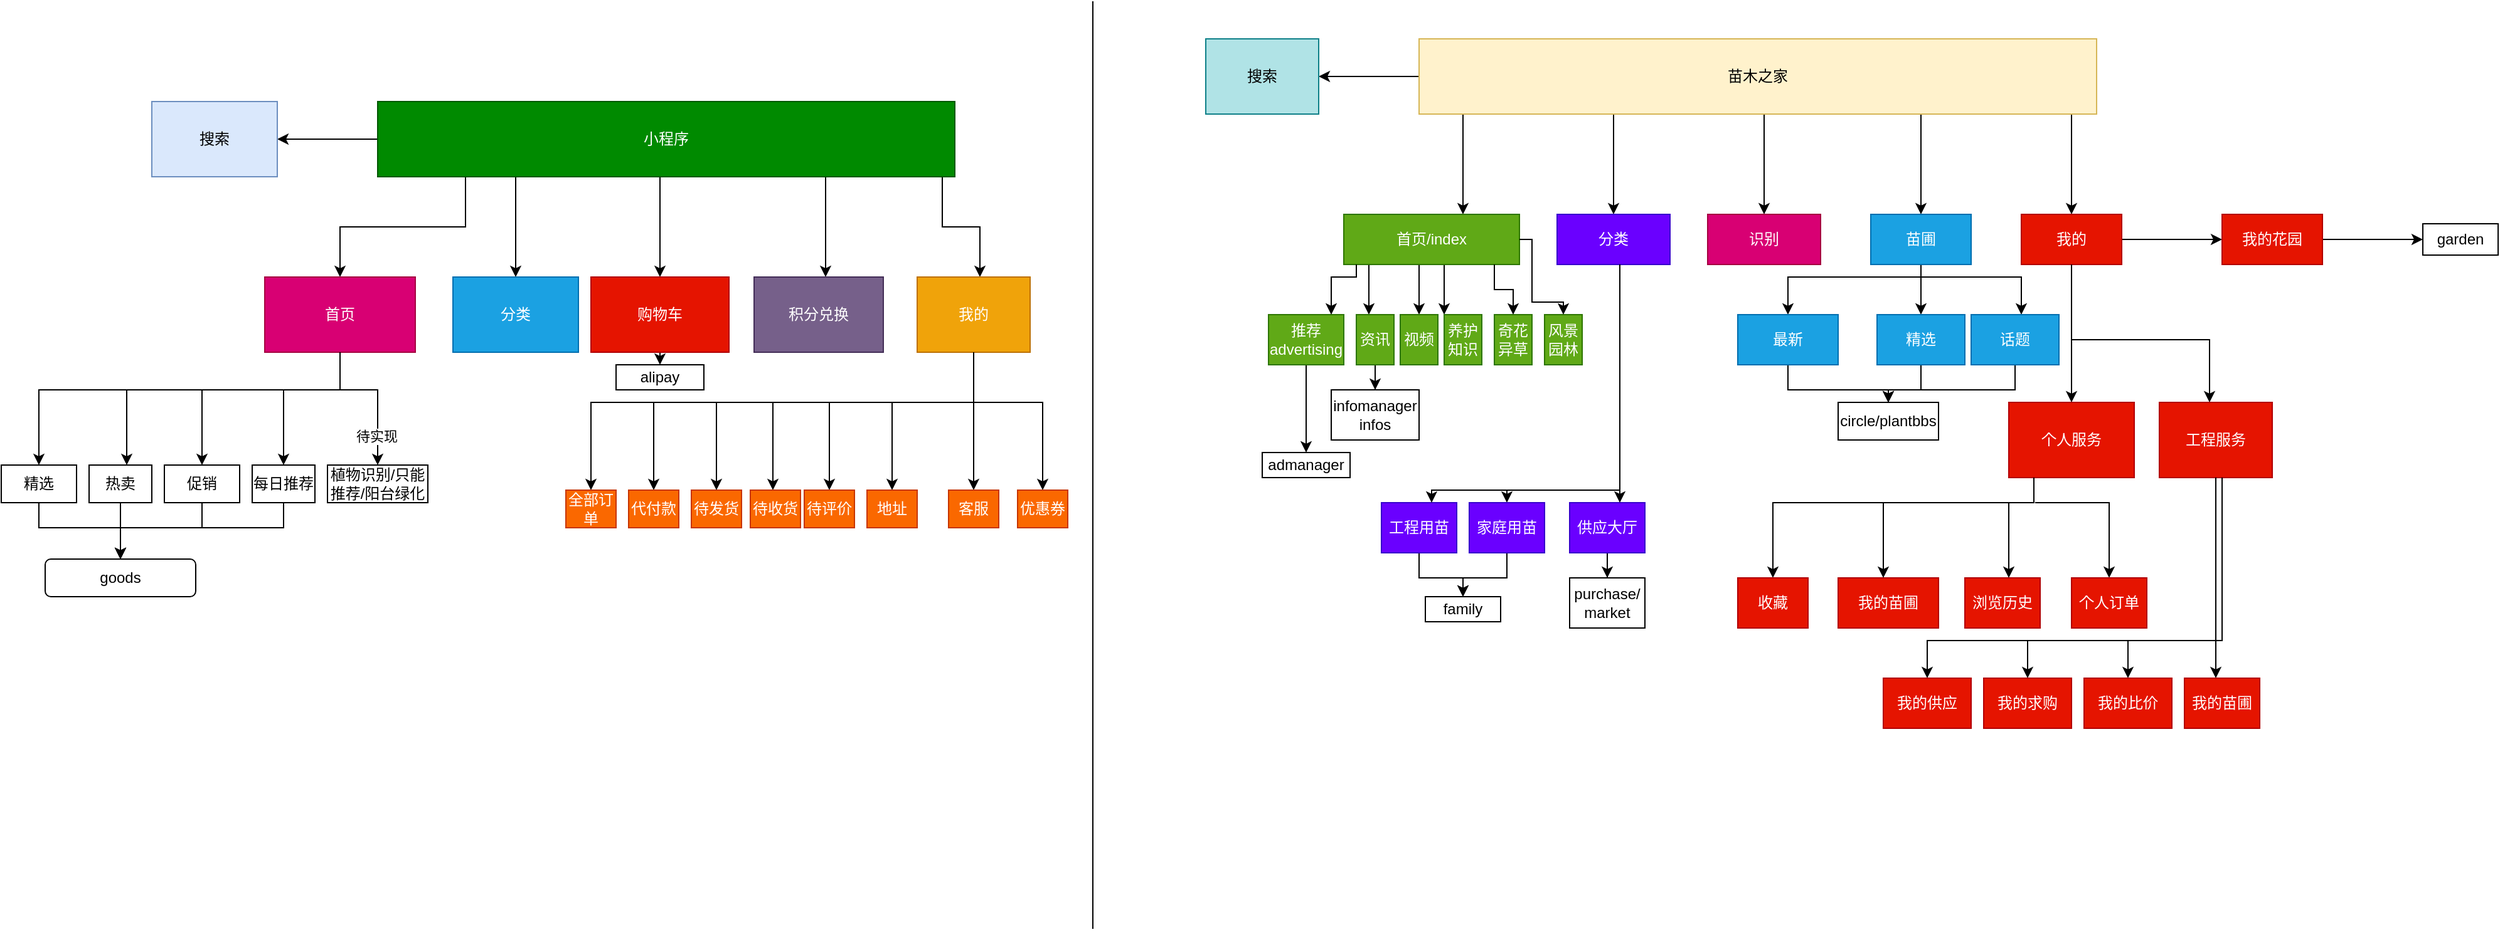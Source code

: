 <mxfile version="13.1.3" type="github">
  <diagram id="rjtkX_v5sropJGC4vKv6" name="第 1 页">
    <mxGraphModel dx="4024" dy="1270" grid="1" gridSize="10" guides="1" tooltips="1" connect="1" arrows="1" fold="1" page="1" pageScale="1" pageWidth="827" pageHeight="1169" math="0" shadow="0">
      <root>
        <mxCell id="0" />
        <mxCell id="1" parent="0" />
        <mxCell id="uEd3gaqZkU-Tlx0PcVxE-41" value="" style="edgeStyle=orthogonalEdgeStyle;rounded=0;orthogonalLoop=1;jettySize=auto;html=1;" parent="1" source="uEd3gaqZkU-Tlx0PcVxE-39" target="uEd3gaqZkU-Tlx0PcVxE-40" edge="1">
          <mxGeometry relative="1" as="geometry">
            <Array as="points">
              <mxPoint x="155" y="240" />
              <mxPoint x="155" y="240" />
            </Array>
          </mxGeometry>
        </mxCell>
        <mxCell id="uEd3gaqZkU-Tlx0PcVxE-45" value="" style="edgeStyle=orthogonalEdgeStyle;rounded=0;orthogonalLoop=1;jettySize=auto;html=1;" parent="1" source="uEd3gaqZkU-Tlx0PcVxE-39" target="uEd3gaqZkU-Tlx0PcVxE-44" edge="1">
          <mxGeometry relative="1" as="geometry">
            <Array as="points">
              <mxPoint x="640" y="270" />
              <mxPoint x="640" y="270" />
            </Array>
          </mxGeometry>
        </mxCell>
        <mxCell id="uEd3gaqZkU-Tlx0PcVxE-47" value="" style="edgeStyle=orthogonalEdgeStyle;rounded=0;orthogonalLoop=1;jettySize=auto;html=1;" parent="1" source="uEd3gaqZkU-Tlx0PcVxE-39" target="uEd3gaqZkU-Tlx0PcVxE-46" edge="1">
          <mxGeometry relative="1" as="geometry">
            <Array as="points">
              <mxPoint x="520" y="240" />
              <mxPoint x="520" y="240" />
            </Array>
          </mxGeometry>
        </mxCell>
        <mxCell id="uEd3gaqZkU-Tlx0PcVxE-55" value="" style="edgeStyle=orthogonalEdgeStyle;rounded=0;orthogonalLoop=1;jettySize=auto;html=1;" parent="1" source="uEd3gaqZkU-Tlx0PcVxE-39" target="uEd3gaqZkU-Tlx0PcVxE-54" edge="1">
          <mxGeometry relative="1" as="geometry">
            <Array as="points">
              <mxPoint x="275" y="250" />
              <mxPoint x="275" y="250" />
            </Array>
          </mxGeometry>
        </mxCell>
        <mxCell id="uEd3gaqZkU-Tlx0PcVxE-59" value="" style="edgeStyle=orthogonalEdgeStyle;rounded=0;orthogonalLoop=1;jettySize=auto;html=1;" parent="1" source="uEd3gaqZkU-Tlx0PcVxE-39" target="uEd3gaqZkU-Tlx0PcVxE-56" edge="1">
          <mxGeometry relative="1" as="geometry">
            <Array as="points">
              <mxPoint x="395" y="220" />
              <mxPoint x="395" y="220" />
            </Array>
          </mxGeometry>
        </mxCell>
        <mxCell id="uEd3gaqZkU-Tlx0PcVxE-143" value="" style="edgeStyle=orthogonalEdgeStyle;rounded=0;orthogonalLoop=1;jettySize=auto;html=1;" parent="1" source="uEd3gaqZkU-Tlx0PcVxE-39" target="uEd3gaqZkU-Tlx0PcVxE-142" edge="1">
          <mxGeometry relative="1" as="geometry" />
        </mxCell>
        <mxCell id="uEd3gaqZkU-Tlx0PcVxE-39" value="苗木之家" style="rounded=0;whiteSpace=wrap;html=1;fillColor=#fff2cc;strokeColor=#d6b656;" parent="1" vertex="1">
          <mxGeometry x="120" y="140" width="540" height="60" as="geometry" />
        </mxCell>
        <mxCell id="uEd3gaqZkU-Tlx0PcVxE-142" value="搜索" style="rounded=0;whiteSpace=wrap;html=1;fillColor=#b0e3e6;strokeColor=#0e8088;" parent="1" vertex="1">
          <mxGeometry x="-50" y="140" width="90" height="60" as="geometry" />
        </mxCell>
        <mxCell id="uEd3gaqZkU-Tlx0PcVxE-54" value="分类" style="rounded=0;whiteSpace=wrap;html=1;fillColor=#6a00ff;strokeColor=#3700CC;fontColor=#ffffff;" parent="1" vertex="1">
          <mxGeometry x="230" y="280" width="90" height="40" as="geometry" />
        </mxCell>
        <mxCell id="G6Ny3OvvJnvMJym_MrLo-11" value="" style="edgeStyle=orthogonalEdgeStyle;rounded=0;orthogonalLoop=1;jettySize=auto;html=1;" edge="1" parent="1" source="uEd3gaqZkU-Tlx0PcVxE-82" target="G6Ny3OvvJnvMJym_MrLo-10">
          <mxGeometry relative="1" as="geometry" />
        </mxCell>
        <mxCell id="uEd3gaqZkU-Tlx0PcVxE-82" value="工程用苗" style="rounded=0;whiteSpace=wrap;html=1;fillColor=#6a00ff;strokeColor=#3700CC;fontColor=#ffffff;" parent="1" vertex="1">
          <mxGeometry x="90" y="510" width="60" height="40" as="geometry" />
        </mxCell>
        <mxCell id="G6Ny3OvvJnvMJym_MrLo-10" value="family" style="rounded=0;whiteSpace=wrap;html=1;fillColor=none;" vertex="1" parent="1">
          <mxGeometry x="125" y="585" width="60" height="20" as="geometry" />
        </mxCell>
        <mxCell id="uEd3gaqZkU-Tlx0PcVxE-104" value="" style="edgeStyle=orthogonalEdgeStyle;rounded=0;orthogonalLoop=1;jettySize=auto;html=1;" parent="1" source="uEd3gaqZkU-Tlx0PcVxE-46" target="uEd3gaqZkU-Tlx0PcVxE-103" edge="1">
          <mxGeometry relative="1" as="geometry">
            <Array as="points">
              <mxPoint x="520" y="350" />
              <mxPoint x="520" y="350" />
            </Array>
          </mxGeometry>
        </mxCell>
        <mxCell id="uEd3gaqZkU-Tlx0PcVxE-109" value="" style="edgeStyle=orthogonalEdgeStyle;rounded=0;orthogonalLoop=1;jettySize=auto;html=1;" parent="1" source="uEd3gaqZkU-Tlx0PcVxE-46" target="uEd3gaqZkU-Tlx0PcVxE-105" edge="1">
          <mxGeometry relative="1" as="geometry">
            <Array as="points">
              <mxPoint x="520" y="330" />
              <mxPoint x="414" y="330" />
            </Array>
          </mxGeometry>
        </mxCell>
        <mxCell id="uEd3gaqZkU-Tlx0PcVxE-112" value="" style="edgeStyle=orthogonalEdgeStyle;rounded=0;orthogonalLoop=1;jettySize=auto;html=1;" parent="1" source="uEd3gaqZkU-Tlx0PcVxE-46" target="uEd3gaqZkU-Tlx0PcVxE-106" edge="1">
          <mxGeometry relative="1" as="geometry">
            <Array as="points">
              <mxPoint x="520" y="330" />
              <mxPoint x="600" y="330" />
            </Array>
          </mxGeometry>
        </mxCell>
        <mxCell id="uEd3gaqZkU-Tlx0PcVxE-46" value="苗圃" style="rounded=0;whiteSpace=wrap;html=1;fillColor=#1ba1e2;strokeColor=#006EAF;fontColor=#ffffff;" parent="1" vertex="1">
          <mxGeometry x="480" y="280" width="80" height="40" as="geometry" />
        </mxCell>
        <mxCell id="G6Ny3OvvJnvMJym_MrLo-30" value="" style="edgeStyle=orthogonalEdgeStyle;rounded=0;orthogonalLoop=1;jettySize=auto;html=1;" edge="1" parent="1" source="uEd3gaqZkU-Tlx0PcVxE-103" target="G6Ny3OvvJnvMJym_MrLo-22">
          <mxGeometry relative="1" as="geometry" />
        </mxCell>
        <mxCell id="uEd3gaqZkU-Tlx0PcVxE-103" value="精选" style="rounded=0;whiteSpace=wrap;html=1;fillColor=#1ba1e2;strokeColor=#006EAF;fontColor=#ffffff;" parent="1" vertex="1">
          <mxGeometry x="485" y="360" width="70" height="40" as="geometry" />
        </mxCell>
        <mxCell id="uEd3gaqZkU-Tlx0PcVxE-113" value="" style="edgeStyle=orthogonalEdgeStyle;rounded=0;orthogonalLoop=1;jettySize=auto;html=1;entryX=0.5;entryY=0;entryDx=0;entryDy=0;" parent="1" source="uEd3gaqZkU-Tlx0PcVxE-44" target="uEd3gaqZkU-Tlx0PcVxE-114" edge="1">
          <mxGeometry relative="1" as="geometry">
            <mxPoint x="640" y="460" as="targetPoint" />
            <Array as="points">
              <mxPoint x="640" y="430" />
            </Array>
          </mxGeometry>
        </mxCell>
        <mxCell id="G6Ny3OvvJnvMJym_MrLo-35" value="" style="edgeStyle=orthogonalEdgeStyle;rounded=0;orthogonalLoop=1;jettySize=auto;html=1;" edge="1" parent="1" source="uEd3gaqZkU-Tlx0PcVxE-44" target="G6Ny3OvvJnvMJym_MrLo-34">
          <mxGeometry relative="1" as="geometry" />
        </mxCell>
        <mxCell id="uEd3gaqZkU-Tlx0PcVxE-44" value="我的" style="rounded=0;whiteSpace=wrap;html=1;fillColor=#e51400;strokeColor=#B20000;fontColor=#ffffff;" parent="1" vertex="1">
          <mxGeometry x="600" y="280" width="80" height="40" as="geometry" />
        </mxCell>
        <mxCell id="G6Ny3OvvJnvMJym_MrLo-37" value="" style="edgeStyle=orthogonalEdgeStyle;rounded=0;orthogonalLoop=1;jettySize=auto;html=1;" edge="1" parent="1" source="G6Ny3OvvJnvMJym_MrLo-34" target="G6Ny3OvvJnvMJym_MrLo-36">
          <mxGeometry relative="1" as="geometry" />
        </mxCell>
        <mxCell id="G6Ny3OvvJnvMJym_MrLo-34" value="我的花园" style="rounded=0;whiteSpace=wrap;html=1;fillColor=#e51400;strokeColor=#B20000;fontColor=#ffffff;" vertex="1" parent="1">
          <mxGeometry x="760" y="280" width="80" height="40" as="geometry" />
        </mxCell>
        <mxCell id="G6Ny3OvvJnvMJym_MrLo-36" value="garden" style="rounded=0;whiteSpace=wrap;html=1;fillColor=none;" vertex="1" parent="1">
          <mxGeometry x="920" y="287.5" width="60" height="25" as="geometry" />
        </mxCell>
        <mxCell id="uEd3gaqZkU-Tlx0PcVxE-76" value="" style="edgeStyle=orthogonalEdgeStyle;rounded=0;orthogonalLoop=1;jettySize=auto;html=1;" parent="1" source="uEd3gaqZkU-Tlx0PcVxE-40" target="uEd3gaqZkU-Tlx0PcVxE-66" edge="1">
          <mxGeometry relative="1" as="geometry">
            <Array as="points">
              <mxPoint x="80" y="340" />
              <mxPoint x="80" y="340" />
            </Array>
          </mxGeometry>
        </mxCell>
        <mxCell id="uEd3gaqZkU-Tlx0PcVxE-77" value="" style="edgeStyle=orthogonalEdgeStyle;rounded=0;orthogonalLoop=1;jettySize=auto;html=1;" parent="1" source="uEd3gaqZkU-Tlx0PcVxE-40" target="uEd3gaqZkU-Tlx0PcVxE-69" edge="1">
          <mxGeometry relative="1" as="geometry">
            <Array as="points">
              <mxPoint x="120" y="340" />
              <mxPoint x="120" y="340" />
            </Array>
          </mxGeometry>
        </mxCell>
        <mxCell id="uEd3gaqZkU-Tlx0PcVxE-79" value="" style="edgeStyle=orthogonalEdgeStyle;rounded=0;orthogonalLoop=1;jettySize=auto;html=1;" parent="1" source="uEd3gaqZkU-Tlx0PcVxE-40" target="uEd3gaqZkU-Tlx0PcVxE-67" edge="1">
          <mxGeometry relative="1" as="geometry">
            <mxPoint x="180" y="380" as="targetPoint" />
            <Array as="points">
              <mxPoint x="160" y="400" />
            </Array>
          </mxGeometry>
        </mxCell>
        <mxCell id="uEd3gaqZkU-Tlx0PcVxE-40" value="首页/index" style="rounded=0;whiteSpace=wrap;html=1;fillColor=#60a917;strokeColor=#2D7600;fontColor=#ffffff;" parent="1" vertex="1">
          <mxGeometry x="60" y="280" width="140" height="40" as="geometry" />
        </mxCell>
        <mxCell id="G6Ny3OvvJnvMJym_MrLo-3" value="" style="edgeStyle=orthogonalEdgeStyle;rounded=0;orthogonalLoop=1;jettySize=auto;html=1;" edge="1" parent="1" source="uEd3gaqZkU-Tlx0PcVxE-60" target="G6Ny3OvvJnvMJym_MrLo-2">
          <mxGeometry relative="1" as="geometry" />
        </mxCell>
        <mxCell id="uEd3gaqZkU-Tlx0PcVxE-60" value="推荐&lt;br&gt;advertising" style="rounded=0;whiteSpace=wrap;html=1;fillColor=#60a917;strokeColor=#2D7600;fontColor=#ffffff;" parent="1" vertex="1">
          <mxGeometry y="360" width="60" height="40" as="geometry" />
        </mxCell>
        <mxCell id="G6Ny3OvvJnvMJym_MrLo-2" value="admanager" style="rounded=0;whiteSpace=wrap;html=1;fillColor=none;" vertex="1" parent="1">
          <mxGeometry x="-5" y="470" width="70" height="20" as="geometry" />
        </mxCell>
        <mxCell id="uEd3gaqZkU-Tlx0PcVxE-56" value="识别" style="rounded=0;whiteSpace=wrap;html=1;fillColor=#d80073;strokeColor=#A50040;fontColor=#ffffff;" parent="1" vertex="1">
          <mxGeometry x="350" y="280" width="90" height="40" as="geometry" />
        </mxCell>
        <mxCell id="uEd3gaqZkU-Tlx0PcVxE-62" value="" style="edgeStyle=orthogonalEdgeStyle;rounded=0;orthogonalLoop=1;jettySize=auto;html=1;" parent="1" source="uEd3gaqZkU-Tlx0PcVxE-40" target="uEd3gaqZkU-Tlx0PcVxE-60" edge="1">
          <mxGeometry relative="1" as="geometry">
            <mxPoint x="140.029" y="320" as="sourcePoint" />
            <mxPoint x="125" y="400" as="targetPoint" />
            <Array as="points">
              <mxPoint x="70" y="330" />
              <mxPoint x="50" y="330" />
            </Array>
          </mxGeometry>
        </mxCell>
        <mxCell id="G6Ny3OvvJnvMJym_MrLo-9" value="" style="edgeStyle=orthogonalEdgeStyle;rounded=0;orthogonalLoop=1;jettySize=auto;html=1;" edge="1" parent="1" source="uEd3gaqZkU-Tlx0PcVxE-66" target="G6Ny3OvvJnvMJym_MrLo-8">
          <mxGeometry relative="1" as="geometry" />
        </mxCell>
        <mxCell id="uEd3gaqZkU-Tlx0PcVxE-66" value="资讯" style="rounded=0;whiteSpace=wrap;html=1;fillColor=#60a917;strokeColor=#2D7600;fontColor=#ffffff;" parent="1" vertex="1">
          <mxGeometry x="70" y="360" width="30" height="40" as="geometry" />
        </mxCell>
        <mxCell id="G6Ny3OvvJnvMJym_MrLo-8" value="infomanager&lt;br&gt;infos" style="rounded=0;whiteSpace=wrap;html=1;fillColor=none;" vertex="1" parent="1">
          <mxGeometry x="50" y="420" width="70" height="40" as="geometry" />
        </mxCell>
        <mxCell id="uEd3gaqZkU-Tlx0PcVxE-67" value="养护知识" style="rounded=0;whiteSpace=wrap;html=1;fillColor=#60a917;strokeColor=#2D7600;fontColor=#ffffff;" parent="1" vertex="1">
          <mxGeometry x="140" y="360" width="30" height="40" as="geometry" />
        </mxCell>
        <mxCell id="uEd3gaqZkU-Tlx0PcVxE-68" value="奇花异草" style="rounded=0;whiteSpace=wrap;html=1;fillColor=#60a917;strokeColor=#2D7600;fontColor=#ffffff;" parent="1" vertex="1">
          <mxGeometry x="180" y="360" width="30" height="40" as="geometry" />
        </mxCell>
        <mxCell id="uEd3gaqZkU-Tlx0PcVxE-69" value="视频" style="rounded=0;whiteSpace=wrap;html=1;fillColor=#60a917;strokeColor=#2D7600;fontColor=#ffffff;" parent="1" vertex="1">
          <mxGeometry x="105" y="360" width="30" height="40" as="geometry" />
        </mxCell>
        <mxCell id="uEd3gaqZkU-Tlx0PcVxE-70" value="风景园林" style="rounded=0;whiteSpace=wrap;html=1;fillColor=#60a917;strokeColor=#2D7600;fontColor=#ffffff;" parent="1" vertex="1">
          <mxGeometry x="220" y="360" width="30" height="40" as="geometry" />
        </mxCell>
        <mxCell id="uEd3gaqZkU-Tlx0PcVxE-80" value="" style="edgeStyle=orthogonalEdgeStyle;rounded=0;orthogonalLoop=1;jettySize=auto;html=1;" parent="1" target="uEd3gaqZkU-Tlx0PcVxE-68" edge="1">
          <mxGeometry relative="1" as="geometry">
            <mxPoint x="180" y="320" as="sourcePoint" />
            <mxPoint x="218" y="380" as="targetPoint" />
            <Array as="points">
              <mxPoint x="180" y="340" />
              <mxPoint x="195" y="340" />
            </Array>
          </mxGeometry>
        </mxCell>
        <mxCell id="uEd3gaqZkU-Tlx0PcVxE-81" value="" style="edgeStyle=orthogonalEdgeStyle;rounded=0;orthogonalLoop=1;jettySize=auto;html=1;" parent="1" source="uEd3gaqZkU-Tlx0PcVxE-40" target="uEd3gaqZkU-Tlx0PcVxE-70" edge="1">
          <mxGeometry relative="1" as="geometry">
            <mxPoint x="234.96" y="330" as="sourcePoint" />
            <mxPoint x="255" y="400" as="targetPoint" />
            <Array as="points">
              <mxPoint x="210" y="300" />
              <mxPoint x="210" y="350" />
              <mxPoint x="235" y="350" />
            </Array>
          </mxGeometry>
        </mxCell>
        <mxCell id="uEd3gaqZkU-Tlx0PcVxE-89" value="" style="edgeStyle=orthogonalEdgeStyle;rounded=0;orthogonalLoop=1;jettySize=auto;html=1;" parent="1" source="uEd3gaqZkU-Tlx0PcVxE-54" target="uEd3gaqZkU-Tlx0PcVxE-82" edge="1">
          <mxGeometry relative="1" as="geometry">
            <mxPoint x="280.029" y="320" as="sourcePoint" />
            <mxPoint x="280.029" y="520" as="targetPoint" />
            <Array as="points">
              <mxPoint x="280" y="500" />
              <mxPoint x="130" y="500" />
            </Array>
          </mxGeometry>
        </mxCell>
        <mxCell id="uEd3gaqZkU-Tlx0PcVxE-93" value="" style="edgeStyle=orthogonalEdgeStyle;rounded=0;orthogonalLoop=1;jettySize=auto;html=1;" parent="1" source="uEd3gaqZkU-Tlx0PcVxE-54" target="uEd3gaqZkU-Tlx0PcVxE-94" edge="1">
          <mxGeometry relative="1" as="geometry">
            <mxPoint x="280.029" y="320" as="sourcePoint" />
            <mxPoint x="130.029" y="545" as="targetPoint" />
            <Array as="points">
              <mxPoint x="280" y="500" />
              <mxPoint x="190" y="500" />
            </Array>
          </mxGeometry>
        </mxCell>
        <mxCell id="G6Ny3OvvJnvMJym_MrLo-12" value="" style="edgeStyle=orthogonalEdgeStyle;rounded=0;orthogonalLoop=1;jettySize=auto;html=1;" edge="1" parent="1" source="uEd3gaqZkU-Tlx0PcVxE-94" target="G6Ny3OvvJnvMJym_MrLo-10">
          <mxGeometry relative="1" as="geometry" />
        </mxCell>
        <mxCell id="uEd3gaqZkU-Tlx0PcVxE-94" value="家庭用苗" style="rounded=0;whiteSpace=wrap;html=1;fillColor=#6a00ff;strokeColor=#3700CC;fontColor=#ffffff;" parent="1" vertex="1">
          <mxGeometry x="160" y="510" width="60" height="40" as="geometry" />
        </mxCell>
        <mxCell id="G6Ny3OvvJnvMJym_MrLo-33" value="" style="edgeStyle=orthogonalEdgeStyle;rounded=0;orthogonalLoop=1;jettySize=auto;html=1;" edge="1" parent="1" source="uEd3gaqZkU-Tlx0PcVxE-100" target="G6Ny3OvvJnvMJym_MrLo-32">
          <mxGeometry relative="1" as="geometry" />
        </mxCell>
        <mxCell id="uEd3gaqZkU-Tlx0PcVxE-100" value="供应大厅" style="rounded=0;whiteSpace=wrap;html=1;fillColor=#6a00ff;strokeColor=#3700CC;fontColor=#ffffff;" parent="1" vertex="1">
          <mxGeometry x="240" y="510" width="60" height="40" as="geometry" />
        </mxCell>
        <mxCell id="G6Ny3OvvJnvMJym_MrLo-32" value="purchase/&lt;br&gt;market" style="rounded=0;whiteSpace=wrap;html=1;fillColor=none;" vertex="1" parent="1">
          <mxGeometry x="240" y="570" width="60" height="40" as="geometry" />
        </mxCell>
        <mxCell id="uEd3gaqZkU-Tlx0PcVxE-102" value="" style="edgeStyle=orthogonalEdgeStyle;rounded=0;orthogonalLoop=1;jettySize=auto;html=1;" parent="1" source="uEd3gaqZkU-Tlx0PcVxE-54" target="uEd3gaqZkU-Tlx0PcVxE-100" edge="1">
          <mxGeometry relative="1" as="geometry">
            <mxPoint x="280.029" y="320" as="sourcePoint" />
            <mxPoint x="275" y="450" as="targetPoint" />
            <Array as="points">
              <mxPoint x="280" y="360" />
              <mxPoint x="280" y="360" />
            </Array>
          </mxGeometry>
        </mxCell>
        <mxCell id="G6Ny3OvvJnvMJym_MrLo-23" value="" style="edgeStyle=orthogonalEdgeStyle;rounded=0;orthogonalLoop=1;jettySize=auto;html=1;" edge="1" parent="1" source="uEd3gaqZkU-Tlx0PcVxE-105" target="G6Ny3OvvJnvMJym_MrLo-22">
          <mxGeometry relative="1" as="geometry">
            <Array as="points">
              <mxPoint x="414" y="420" />
              <mxPoint x="494" y="420" />
            </Array>
          </mxGeometry>
        </mxCell>
        <mxCell id="uEd3gaqZkU-Tlx0PcVxE-105" value="最新" style="rounded=0;whiteSpace=wrap;html=1;fillColor=#1ba1e2;strokeColor=#006EAF;fontColor=#ffffff;" parent="1" vertex="1">
          <mxGeometry x="374" y="360" width="80" height="40" as="geometry" />
        </mxCell>
        <mxCell id="G6Ny3OvvJnvMJym_MrLo-22" value="circle/plantbbs" style="rounded=0;whiteSpace=wrap;html=1;fillColor=none;" vertex="1" parent="1">
          <mxGeometry x="454" y="430" width="80" height="30" as="geometry" />
        </mxCell>
        <mxCell id="G6Ny3OvvJnvMJym_MrLo-31" value="" style="edgeStyle=orthogonalEdgeStyle;rounded=0;orthogonalLoop=1;jettySize=auto;html=1;" edge="1" parent="1" source="uEd3gaqZkU-Tlx0PcVxE-106" target="G6Ny3OvvJnvMJym_MrLo-22">
          <mxGeometry relative="1" as="geometry">
            <Array as="points">
              <mxPoint x="595" y="420" />
              <mxPoint x="494" y="420" />
            </Array>
          </mxGeometry>
        </mxCell>
        <mxCell id="uEd3gaqZkU-Tlx0PcVxE-106" value="话题" style="rounded=0;whiteSpace=wrap;html=1;fillColor=#1ba1e2;strokeColor=#006EAF;fontColor=#ffffff;" parent="1" vertex="1">
          <mxGeometry x="560" y="360" width="70" height="40" as="geometry" />
        </mxCell>
        <mxCell id="uEd3gaqZkU-Tlx0PcVxE-121" value="" style="edgeStyle=orthogonalEdgeStyle;rounded=0;orthogonalLoop=1;jettySize=auto;html=1;" parent="1" target="uEd3gaqZkU-Tlx0PcVxE-120" edge="1">
          <mxGeometry relative="1" as="geometry">
            <mxPoint x="610" y="490" as="sourcePoint" />
            <Array as="points">
              <mxPoint x="610" y="510" />
              <mxPoint x="402" y="510" />
            </Array>
          </mxGeometry>
        </mxCell>
        <mxCell id="uEd3gaqZkU-Tlx0PcVxE-114" value="个人服务" style="rounded=0;whiteSpace=wrap;html=1;fillColor=#e51400;strokeColor=#B20000;fontColor=#ffffff;" parent="1" vertex="1">
          <mxGeometry x="590" y="430" width="100" height="60" as="geometry" />
        </mxCell>
        <mxCell id="uEd3gaqZkU-Tlx0PcVxE-120" value="收藏" style="rounded=0;whiteSpace=wrap;html=1;fillColor=#e51400;strokeColor=#B20000;fontColor=#ffffff;" parent="1" vertex="1">
          <mxGeometry x="374" y="570" width="56" height="40" as="geometry" />
        </mxCell>
        <mxCell id="uEd3gaqZkU-Tlx0PcVxE-115" value="" style="edgeStyle=orthogonalEdgeStyle;rounded=0;orthogonalLoop=1;jettySize=auto;html=1;exitX=0.5;exitY=1;exitDx=0;exitDy=0;" parent="1" source="uEd3gaqZkU-Tlx0PcVxE-44" edge="1">
          <mxGeometry relative="1" as="geometry">
            <mxPoint x="760" y="320.0" as="sourcePoint" />
            <mxPoint x="750" y="430" as="targetPoint" />
            <Array as="points">
              <mxPoint x="640" y="380" />
              <mxPoint x="750" y="380" />
              <mxPoint x="750" y="430" />
            </Array>
          </mxGeometry>
        </mxCell>
        <mxCell id="uEd3gaqZkU-Tlx0PcVxE-133" value="" style="edgeStyle=orthogonalEdgeStyle;rounded=0;orthogonalLoop=1;jettySize=auto;html=1;" parent="1" source="uEd3gaqZkU-Tlx0PcVxE-117" target="uEd3gaqZkU-Tlx0PcVxE-132" edge="1">
          <mxGeometry relative="1" as="geometry">
            <Array as="points">
              <mxPoint x="760" y="620" />
              <mxPoint x="525" y="620" />
            </Array>
          </mxGeometry>
        </mxCell>
        <mxCell id="uEd3gaqZkU-Tlx0PcVxE-117" value="工程服务" style="rounded=0;whiteSpace=wrap;html=1;fillColor=#e51400;strokeColor=#B20000;fontColor=#ffffff;" parent="1" vertex="1">
          <mxGeometry x="710" y="430" width="90" height="60" as="geometry" />
        </mxCell>
        <mxCell id="uEd3gaqZkU-Tlx0PcVxE-132" value="我的供应" style="rounded=0;whiteSpace=wrap;html=1;fillColor=#e51400;strokeColor=#B20000;fontColor=#ffffff;" parent="1" vertex="1">
          <mxGeometry x="490" y="650" width="70" height="40" as="geometry" />
        </mxCell>
        <mxCell id="uEd3gaqZkU-Tlx0PcVxE-122" value="我的苗圃" style="rounded=0;whiteSpace=wrap;html=1;fillColor=#e51400;strokeColor=#B20000;fontColor=#ffffff;" parent="1" vertex="1">
          <mxGeometry x="454" y="570" width="80" height="40" as="geometry" />
        </mxCell>
        <mxCell id="uEd3gaqZkU-Tlx0PcVxE-123" value="浏览历史" style="rounded=0;whiteSpace=wrap;html=1;fillColor=#e51400;strokeColor=#B20000;fontColor=#ffffff;" parent="1" vertex="1">
          <mxGeometry x="555" y="570" width="60" height="40" as="geometry" />
        </mxCell>
        <mxCell id="uEd3gaqZkU-Tlx0PcVxE-124" value="" style="edgeStyle=orthogonalEdgeStyle;rounded=0;orthogonalLoop=1;jettySize=auto;html=1;" parent="1" edge="1">
          <mxGeometry relative="1" as="geometry">
            <mxPoint x="610" y="490" as="sourcePoint" />
            <mxPoint x="490" y="570" as="targetPoint" />
            <Array as="points">
              <mxPoint x="610" y="490" />
              <mxPoint x="610" y="510" />
              <mxPoint x="490" y="510" />
            </Array>
          </mxGeometry>
        </mxCell>
        <mxCell id="uEd3gaqZkU-Tlx0PcVxE-125" value="" style="edgeStyle=orthogonalEdgeStyle;rounded=0;orthogonalLoop=1;jettySize=auto;html=1;" parent="1" target="uEd3gaqZkU-Tlx0PcVxE-123" edge="1">
          <mxGeometry relative="1" as="geometry">
            <mxPoint x="610" y="490" as="sourcePoint" />
            <mxPoint x="580" y="570" as="targetPoint" />
            <Array as="points">
              <mxPoint x="610" y="490" />
              <mxPoint x="610" y="510" />
              <mxPoint x="590" y="510" />
            </Array>
          </mxGeometry>
        </mxCell>
        <mxCell id="uEd3gaqZkU-Tlx0PcVxE-129" value="" style="edgeStyle=orthogonalEdgeStyle;rounded=0;orthogonalLoop=1;jettySize=auto;html=1;" parent="1" target="uEd3gaqZkU-Tlx0PcVxE-131" edge="1">
          <mxGeometry relative="1" as="geometry">
            <mxPoint x="611" y="510" as="sourcePoint" />
            <mxPoint x="610.034" y="570" as="targetPoint" />
            <Array as="points">
              <mxPoint x="670" y="510" />
            </Array>
          </mxGeometry>
        </mxCell>
        <mxCell id="uEd3gaqZkU-Tlx0PcVxE-131" value="个人订单" style="rounded=0;whiteSpace=wrap;html=1;fillColor=#e51400;strokeColor=#B20000;fontColor=#ffffff;" parent="1" vertex="1">
          <mxGeometry x="640" y="570" width="60" height="40" as="geometry" />
        </mxCell>
        <mxCell id="uEd3gaqZkU-Tlx0PcVxE-135" value="" style="edgeStyle=orthogonalEdgeStyle;rounded=0;orthogonalLoop=1;jettySize=auto;html=1;" parent="1" source="uEd3gaqZkU-Tlx0PcVxE-117" target="uEd3gaqZkU-Tlx0PcVxE-140" edge="1">
          <mxGeometry relative="1" as="geometry">
            <mxPoint x="760.0" y="490" as="sourcePoint" />
            <mxPoint x="610.0" y="720" as="targetPoint" />
            <Array as="points">
              <mxPoint x="760" y="620" />
              <mxPoint x="605" y="620" />
            </Array>
          </mxGeometry>
        </mxCell>
        <mxCell id="uEd3gaqZkU-Tlx0PcVxE-137" value="" style="edgeStyle=orthogonalEdgeStyle;rounded=0;orthogonalLoop=1;jettySize=auto;html=1;" parent="1" source="uEd3gaqZkU-Tlx0PcVxE-117" target="uEd3gaqZkU-Tlx0PcVxE-141" edge="1">
          <mxGeometry relative="1" as="geometry">
            <mxPoint x="760.0" y="490" as="sourcePoint" />
            <mxPoint x="640" y="710" as="targetPoint" />
            <Array as="points">
              <mxPoint x="760" y="620" />
              <mxPoint x="685" y="620" />
            </Array>
          </mxGeometry>
        </mxCell>
        <mxCell id="uEd3gaqZkU-Tlx0PcVxE-138" value="" style="edgeStyle=orthogonalEdgeStyle;rounded=0;orthogonalLoop=1;jettySize=auto;html=1;" parent="1" source="uEd3gaqZkU-Tlx0PcVxE-117" target="uEd3gaqZkU-Tlx0PcVxE-139" edge="1">
          <mxGeometry relative="1" as="geometry">
            <mxPoint x="760.0" y="490" as="sourcePoint" />
            <mxPoint x="640" y="710" as="targetPoint" />
            <Array as="points">
              <mxPoint x="760" y="660" />
              <mxPoint x="760" y="660" />
            </Array>
          </mxGeometry>
        </mxCell>
        <mxCell id="uEd3gaqZkU-Tlx0PcVxE-139" value="我的苗圃" style="rounded=0;whiteSpace=wrap;html=1;fillColor=#e51400;strokeColor=#B20000;fontColor=#ffffff;" parent="1" vertex="1">
          <mxGeometry x="730" y="650" width="60" height="40" as="geometry" />
        </mxCell>
        <mxCell id="uEd3gaqZkU-Tlx0PcVxE-140" value="我的求购" style="rounded=0;whiteSpace=wrap;html=1;fillColor=#e51400;strokeColor=#B20000;fontColor=#ffffff;" parent="1" vertex="1">
          <mxGeometry x="570" y="650" width="70" height="40" as="geometry" />
        </mxCell>
        <mxCell id="uEd3gaqZkU-Tlx0PcVxE-141" value="我的比价" style="rounded=0;whiteSpace=wrap;html=1;fillColor=#e51400;strokeColor=#B20000;fontColor=#ffffff;" parent="1" vertex="1">
          <mxGeometry x="650" y="650" width="70" height="40" as="geometry" />
        </mxCell>
        <mxCell id="-nhrvavigjJ9o5X687Ey-3" value="" style="edgeStyle=orthogonalEdgeStyle;rounded=0;orthogonalLoop=1;jettySize=auto;html=1;" parent="1" source="-nhrvavigjJ9o5X687Ey-1" target="-nhrvavigjJ9o5X687Ey-2" edge="1">
          <mxGeometry relative="1" as="geometry">
            <Array as="points">
              <mxPoint x="-640" y="290" />
              <mxPoint x="-740" y="290" />
            </Array>
          </mxGeometry>
        </mxCell>
        <mxCell id="-nhrvavigjJ9o5X687Ey-5" value="" style="edgeStyle=orthogonalEdgeStyle;rounded=0;orthogonalLoop=1;jettySize=auto;html=1;" parent="1" source="-nhrvavigjJ9o5X687Ey-1" target="-nhrvavigjJ9o5X687Ey-4" edge="1">
          <mxGeometry relative="1" as="geometry">
            <Array as="points">
              <mxPoint x="-600" y="280" />
              <mxPoint x="-600" y="280" />
            </Array>
          </mxGeometry>
        </mxCell>
        <mxCell id="-nhrvavigjJ9o5X687Ey-7" value="" style="edgeStyle=orthogonalEdgeStyle;rounded=0;orthogonalLoop=1;jettySize=auto;html=1;" parent="1" source="-nhrvavigjJ9o5X687Ey-1" target="-nhrvavigjJ9o5X687Ey-6" edge="1">
          <mxGeometry relative="1" as="geometry">
            <Array as="points">
              <mxPoint x="-353" y="290" />
              <mxPoint x="-353" y="290" />
            </Array>
          </mxGeometry>
        </mxCell>
        <mxCell id="-nhrvavigjJ9o5X687Ey-9" value="" style="edgeStyle=orthogonalEdgeStyle;rounded=0;orthogonalLoop=1;jettySize=auto;html=1;" parent="1" source="-nhrvavigjJ9o5X687Ey-1" target="-nhrvavigjJ9o5X687Ey-8" edge="1">
          <mxGeometry relative="1" as="geometry">
            <Array as="points">
              <mxPoint x="-485" y="270" />
              <mxPoint x="-485" y="270" />
            </Array>
          </mxGeometry>
        </mxCell>
        <mxCell id="-nhrvavigjJ9o5X687Ey-10" value="" style="edgeStyle=orthogonalEdgeStyle;rounded=0;orthogonalLoop=1;jettySize=auto;html=1;" parent="1" source="-nhrvavigjJ9o5X687Ey-1" target="-nhrvavigjJ9o5X687Ey-11" edge="1">
          <mxGeometry relative="1" as="geometry">
            <Array as="points">
              <mxPoint x="-260" y="290" />
              <mxPoint x="-230" y="290" />
            </Array>
          </mxGeometry>
        </mxCell>
        <mxCell id="-nhrvavigjJ9o5X687Ey-59" value="" style="edgeStyle=orthogonalEdgeStyle;rounded=0;orthogonalLoop=1;jettySize=auto;html=1;" parent="1" source="-nhrvavigjJ9o5X687Ey-1" target="-nhrvavigjJ9o5X687Ey-58" edge="1">
          <mxGeometry relative="1" as="geometry" />
        </mxCell>
        <mxCell id="-nhrvavigjJ9o5X687Ey-1" value="小程序" style="rounded=0;whiteSpace=wrap;html=1;fillColor=#008a00;strokeColor=#005700;fontColor=#ffffff;" parent="1" vertex="1">
          <mxGeometry x="-710" y="190" width="460" height="60" as="geometry" />
        </mxCell>
        <mxCell id="-nhrvavigjJ9o5X687Ey-58" value="搜索" style="rounded=0;whiteSpace=wrap;html=1;fillColor=#dae8fc;strokeColor=#6c8ebf;" parent="1" vertex="1">
          <mxGeometry x="-890" y="190" width="100" height="60" as="geometry" />
        </mxCell>
        <mxCell id="G6Ny3OvvJnvMJym_MrLo-5" value="" style="edgeStyle=orthogonalEdgeStyle;rounded=0;orthogonalLoop=1;jettySize=auto;html=1;" edge="1" parent="1" source="-nhrvavigjJ9o5X687Ey-8" target="G6Ny3OvvJnvMJym_MrLo-4">
          <mxGeometry relative="1" as="geometry">
            <mxPoint x="-480" y="410" as="targetPoint" />
            <Array as="points">
              <mxPoint x="-485" y="400" />
              <mxPoint x="-485" y="400" />
            </Array>
          </mxGeometry>
        </mxCell>
        <mxCell id="-nhrvavigjJ9o5X687Ey-8" value="购物车" style="rounded=0;whiteSpace=wrap;html=1;fillColor=#e51400;strokeColor=#B20000;fontColor=#ffffff;" parent="1" vertex="1">
          <mxGeometry x="-540" y="330" width="110" height="60" as="geometry" />
        </mxCell>
        <mxCell id="G6Ny3OvvJnvMJym_MrLo-4" value="alipay" style="rounded=0;whiteSpace=wrap;html=1;fillColor=none;" vertex="1" parent="1">
          <mxGeometry x="-520" y="400" width="70" height="20" as="geometry" />
        </mxCell>
        <mxCell id="-nhrvavigjJ9o5X687Ey-6" value="积分兑换" style="rounded=0;whiteSpace=wrap;html=1;fillColor=#76608a;strokeColor=#432D57;fontColor=#ffffff;" parent="1" vertex="1">
          <mxGeometry x="-410" y="330" width="103" height="60" as="geometry" />
        </mxCell>
        <mxCell id="-nhrvavigjJ9o5X687Ey-4" value="分类" style="rounded=0;whiteSpace=wrap;html=1;fillColor=#1ba1e2;strokeColor=#006EAF;fontColor=#ffffff;" parent="1" vertex="1">
          <mxGeometry x="-650" y="330" width="100" height="60" as="geometry" />
        </mxCell>
        <mxCell id="-nhrvavigjJ9o5X687Ey-15" value="" style="edgeStyle=orthogonalEdgeStyle;rounded=0;orthogonalLoop=1;jettySize=auto;html=1;" parent="1" source="-nhrvavigjJ9o5X687Ey-2" target="-nhrvavigjJ9o5X687Ey-16" edge="1">
          <mxGeometry relative="1" as="geometry">
            <mxPoint x="-780" y="480" as="targetPoint" />
            <Array as="points">
              <mxPoint x="-740" y="420" />
              <mxPoint x="-785" y="420" />
            </Array>
          </mxGeometry>
        </mxCell>
        <mxCell id="-nhrvavigjJ9o5X687Ey-30" value="" style="edgeStyle=orthogonalEdgeStyle;rounded=0;orthogonalLoop=1;jettySize=auto;html=1;" parent="1" source="-nhrvavigjJ9o5X687Ey-2" target="-nhrvavigjJ9o5X687Ey-29" edge="1">
          <mxGeometry relative="1" as="geometry">
            <Array as="points">
              <mxPoint x="-740" y="420" />
              <mxPoint x="-710" y="420" />
            </Array>
          </mxGeometry>
        </mxCell>
        <mxCell id="-nhrvavigjJ9o5X687Ey-31" value="待实现" style="edgeLabel;html=1;align=center;verticalAlign=middle;resizable=0;points=[];" parent="-nhrvavigjJ9o5X687Ey-30" vertex="1" connectable="0">
          <mxGeometry x="0.617" y="-1" relative="1" as="geometry">
            <mxPoint as="offset" />
          </mxGeometry>
        </mxCell>
        <mxCell id="-nhrvavigjJ9o5X687Ey-2" value="首页" style="rounded=0;whiteSpace=wrap;html=1;fillColor=#d80073;strokeColor=#A50040;fontColor=#ffffff;" parent="1" vertex="1">
          <mxGeometry x="-800" y="330" width="120" height="60" as="geometry" />
        </mxCell>
        <mxCell id="-nhrvavigjJ9o5X687Ey-29" value="植物识别/只能推荐/阳台绿化" style="rounded=0;whiteSpace=wrap;html=1;" parent="1" vertex="1">
          <mxGeometry x="-750" y="480" width="80" height="30" as="geometry" />
        </mxCell>
        <mxCell id="-nhrvavigjJ9o5X687Ey-33" value="" style="edgeStyle=orthogonalEdgeStyle;rounded=0;orthogonalLoop=1;jettySize=auto;html=1;" parent="1" source="-nhrvavigjJ9o5X687Ey-11" target="-nhrvavigjJ9o5X687Ey-32" edge="1">
          <mxGeometry relative="1" as="geometry" />
        </mxCell>
        <mxCell id="-nhrvavigjJ9o5X687Ey-11" value="我的" style="rounded=0;whiteSpace=wrap;html=1;fillColor=#f0a30a;strokeColor=#BD7000;fontColor=#ffffff;" parent="1" vertex="1">
          <mxGeometry x="-280" y="330" width="90" height="60" as="geometry" />
        </mxCell>
        <mxCell id="-nhrvavigjJ9o5X687Ey-32" value="客服" style="rounded=0;whiteSpace=wrap;html=1;fillColor=#fa6800;strokeColor=#C73500;fontColor=#ffffff;" parent="1" vertex="1">
          <mxGeometry x="-255" y="500" width="40" height="30" as="geometry" />
        </mxCell>
        <mxCell id="-nhrvavigjJ9o5X687Ey-13" value="" style="endArrow=none;html=1;" parent="1" edge="1">
          <mxGeometry width="50" height="50" relative="1" as="geometry">
            <mxPoint x="-140" y="850" as="sourcePoint" />
            <mxPoint x="-140" y="110" as="targetPoint" />
          </mxGeometry>
        </mxCell>
        <mxCell id="G6Ny3OvvJnvMJym_MrLo-21" value="" style="edgeStyle=orthogonalEdgeStyle;rounded=0;orthogonalLoop=1;jettySize=auto;html=1;" edge="1" parent="1" source="-nhrvavigjJ9o5X687Ey-16" target="G6Ny3OvvJnvMJym_MrLo-13">
          <mxGeometry relative="1" as="geometry">
            <mxPoint x="-800" y="590" as="targetPoint" />
            <Array as="points">
              <mxPoint x="-785" y="530" />
              <mxPoint x="-915" y="530" />
            </Array>
          </mxGeometry>
        </mxCell>
        <mxCell id="-nhrvavigjJ9o5X687Ey-16" value="每日推荐" style="rounded=0;whiteSpace=wrap;html=1;" parent="1" vertex="1">
          <mxGeometry x="-810" y="480" width="50" height="30" as="geometry" />
        </mxCell>
        <mxCell id="-nhrvavigjJ9o5X687Ey-17" value="" style="edgeStyle=orthogonalEdgeStyle;rounded=0;orthogonalLoop=1;jettySize=auto;html=1;entryX=0.5;entryY=0;entryDx=0;entryDy=0;" parent="1" source="-nhrvavigjJ9o5X687Ey-2" target="-nhrvavigjJ9o5X687Ey-22" edge="1">
          <mxGeometry relative="1" as="geometry">
            <mxPoint x="-840" y="390" as="sourcePoint" />
            <mxPoint x="-870" y="480" as="targetPoint" />
            <Array as="points">
              <mxPoint x="-740" y="420" />
              <mxPoint x="-850" y="420" />
            </Array>
          </mxGeometry>
        </mxCell>
        <mxCell id="-nhrvavigjJ9o5X687Ey-19" value="" style="edgeStyle=orthogonalEdgeStyle;rounded=0;orthogonalLoop=1;jettySize=auto;html=1;" parent="1" edge="1">
          <mxGeometry relative="1" as="geometry">
            <mxPoint x="-740" y="390" as="sourcePoint" />
            <mxPoint x="-980" y="480" as="targetPoint" />
            <Array as="points">
              <mxPoint x="-740" y="420" />
              <mxPoint x="-980" y="420" />
            </Array>
          </mxGeometry>
        </mxCell>
        <mxCell id="G6Ny3OvvJnvMJym_MrLo-15" value="" style="edgeStyle=orthogonalEdgeStyle;rounded=0;orthogonalLoop=1;jettySize=auto;html=1;" edge="1" parent="1" source="-nhrvavigjJ9o5X687Ey-20" target="G6Ny3OvvJnvMJym_MrLo-13">
          <mxGeometry relative="1" as="geometry">
            <mxPoint x="-980" y="590" as="targetPoint" />
            <Array as="points">
              <mxPoint x="-980" y="530" />
              <mxPoint x="-915" y="530" />
            </Array>
          </mxGeometry>
        </mxCell>
        <mxCell id="-nhrvavigjJ9o5X687Ey-20" value="精选" style="rounded=0;whiteSpace=wrap;html=1;" parent="1" vertex="1">
          <mxGeometry x="-1010" y="480" width="60" height="30" as="geometry" />
        </mxCell>
        <mxCell id="G6Ny3OvvJnvMJym_MrLo-17" value="" style="edgeStyle=orthogonalEdgeStyle;rounded=0;orthogonalLoop=1;jettySize=auto;html=1;" edge="1" parent="1" source="-nhrvavigjJ9o5X687Ey-21" target="G6Ny3OvvJnvMJym_MrLo-13">
          <mxGeometry relative="1" as="geometry">
            <mxPoint x="-915" y="580" as="targetPoint" />
            <Array as="points">
              <mxPoint x="-915" y="580" />
              <mxPoint x="-915" y="580" />
            </Array>
          </mxGeometry>
        </mxCell>
        <mxCell id="-nhrvavigjJ9o5X687Ey-21" value="热卖" style="rounded=0;whiteSpace=wrap;html=1;" parent="1" vertex="1">
          <mxGeometry x="-940" y="480" width="50" height="30" as="geometry" />
        </mxCell>
        <mxCell id="G6Ny3OvvJnvMJym_MrLo-19" value="" style="edgeStyle=orthogonalEdgeStyle;rounded=0;orthogonalLoop=1;jettySize=auto;html=1;" edge="1" parent="1" source="-nhrvavigjJ9o5X687Ey-22" target="G6Ny3OvvJnvMJym_MrLo-13">
          <mxGeometry relative="1" as="geometry">
            <mxPoint x="-915" y="670" as="targetPoint" />
            <Array as="points">
              <mxPoint x="-850" y="530" />
              <mxPoint x="-915" y="530" />
            </Array>
          </mxGeometry>
        </mxCell>
        <mxCell id="-nhrvavigjJ9o5X687Ey-22" value="促销" style="rounded=0;whiteSpace=wrap;html=1;" parent="1" vertex="1">
          <mxGeometry x="-880" y="480" width="60" height="30" as="geometry" />
        </mxCell>
        <mxCell id="-nhrvavigjJ9o5X687Ey-25" value="" style="edgeStyle=orthogonalEdgeStyle;rounded=0;orthogonalLoop=1;jettySize=auto;html=1;" parent="1" edge="1">
          <mxGeometry relative="1" as="geometry">
            <mxPoint x="-740" y="390" as="sourcePoint" />
            <mxPoint x="-910" y="480" as="targetPoint" />
            <Array as="points">
              <mxPoint x="-740" y="420" />
              <mxPoint x="-910" y="420" />
              <mxPoint x="-910" y="480" />
            </Array>
          </mxGeometry>
        </mxCell>
        <mxCell id="-nhrvavigjJ9o5X687Ey-34" value="" style="edgeStyle=orthogonalEdgeStyle;rounded=0;orthogonalLoop=1;jettySize=auto;html=1;" parent="1" source="-nhrvavigjJ9o5X687Ey-11" edge="1">
          <mxGeometry relative="1" as="geometry">
            <mxPoint x="-235" y="390" as="sourcePoint" />
            <mxPoint x="-540" y="500" as="targetPoint" />
            <Array as="points">
              <mxPoint x="-235" y="430" />
              <mxPoint x="-540" y="430" />
              <mxPoint x="-540" y="500" />
            </Array>
          </mxGeometry>
        </mxCell>
        <mxCell id="-nhrvavigjJ9o5X687Ey-35" value="" style="edgeStyle=orthogonalEdgeStyle;rounded=0;orthogonalLoop=1;jettySize=auto;html=1;" parent="1" source="-nhrvavigjJ9o5X687Ey-11" edge="1">
          <mxGeometry relative="1" as="geometry">
            <mxPoint x="-235" y="390" as="sourcePoint" />
            <mxPoint x="-490" y="500" as="targetPoint" />
            <Array as="points">
              <mxPoint x="-235" y="430" />
              <mxPoint x="-490" y="430" />
              <mxPoint x="-490" y="500" />
            </Array>
          </mxGeometry>
        </mxCell>
        <mxCell id="-nhrvavigjJ9o5X687Ey-36" value="" style="edgeStyle=orthogonalEdgeStyle;rounded=0;orthogonalLoop=1;jettySize=auto;html=1;" parent="1" source="-nhrvavigjJ9o5X687Ey-11" edge="1">
          <mxGeometry relative="1" as="geometry">
            <mxPoint x="-235" y="390" as="sourcePoint" />
            <mxPoint x="-180" y="500" as="targetPoint" />
            <Array as="points">
              <mxPoint x="-235" y="430" />
              <mxPoint x="-180" y="430" />
            </Array>
          </mxGeometry>
        </mxCell>
        <mxCell id="-nhrvavigjJ9o5X687Ey-42" value="全部订单" style="rounded=0;whiteSpace=wrap;html=1;fillColor=#fa6800;strokeColor=#C73500;fontColor=#ffffff;" parent="1" vertex="1">
          <mxGeometry x="-560" y="500" width="40" height="30" as="geometry" />
        </mxCell>
        <mxCell id="-nhrvavigjJ9o5X687Ey-43" value="代付款" style="rounded=0;whiteSpace=wrap;html=1;fillColor=#fa6800;strokeColor=#C73500;fontColor=#ffffff;" parent="1" vertex="1">
          <mxGeometry x="-510" y="500" width="40" height="30" as="geometry" />
        </mxCell>
        <mxCell id="-nhrvavigjJ9o5X687Ey-44" value="待发货" style="rounded=0;whiteSpace=wrap;html=1;fillColor=#fa6800;strokeColor=#C73500;fontColor=#ffffff;" parent="1" vertex="1">
          <mxGeometry x="-460" y="500" width="40" height="30" as="geometry" />
        </mxCell>
        <mxCell id="-nhrvavigjJ9o5X687Ey-45" value="" style="edgeStyle=orthogonalEdgeStyle;rounded=0;orthogonalLoop=1;jettySize=auto;html=1;" parent="1" source="-nhrvavigjJ9o5X687Ey-11" edge="1">
          <mxGeometry relative="1" as="geometry">
            <mxPoint x="-235" y="390" as="sourcePoint" />
            <mxPoint x="-440" y="500" as="targetPoint" />
            <Array as="points">
              <mxPoint x="-235" y="430" />
              <mxPoint x="-440" y="430" />
              <mxPoint x="-440" y="500" />
            </Array>
          </mxGeometry>
        </mxCell>
        <mxCell id="-nhrvavigjJ9o5X687Ey-46" value="" style="edgeStyle=orthogonalEdgeStyle;rounded=0;orthogonalLoop=1;jettySize=auto;html=1;exitX=0.5;exitY=1;exitDx=0;exitDy=0;" parent="1" source="-nhrvavigjJ9o5X687Ey-11" edge="1">
          <mxGeometry relative="1" as="geometry">
            <mxPoint x="-190" y="390" as="sourcePoint" />
            <mxPoint x="-395" y="500" as="targetPoint" />
            <Array as="points">
              <mxPoint x="-235" y="430" />
              <mxPoint x="-395" y="430" />
            </Array>
          </mxGeometry>
        </mxCell>
        <mxCell id="-nhrvavigjJ9o5X687Ey-47" value="待收货" style="rounded=0;whiteSpace=wrap;html=1;fillColor=#fa6800;strokeColor=#C73500;fontColor=#ffffff;" parent="1" vertex="1">
          <mxGeometry x="-413" y="500" width="40" height="30" as="geometry" />
        </mxCell>
        <mxCell id="-nhrvavigjJ9o5X687Ey-48" value="" style="edgeStyle=orthogonalEdgeStyle;rounded=0;orthogonalLoop=1;jettySize=auto;html=1;exitX=0.5;exitY=1;exitDx=0;exitDy=0;" parent="1" source="-nhrvavigjJ9o5X687Ey-11" edge="1">
          <mxGeometry relative="1" as="geometry">
            <mxPoint x="-235" y="390" as="sourcePoint" />
            <mxPoint x="-350" y="500" as="targetPoint" />
            <Array as="points">
              <mxPoint x="-235" y="430" />
              <mxPoint x="-350" y="430" />
              <mxPoint x="-350" y="500" />
            </Array>
          </mxGeometry>
        </mxCell>
        <mxCell id="-nhrvavigjJ9o5X687Ey-49" value="待评价" style="rounded=0;whiteSpace=wrap;html=1;fillColor=#fa6800;strokeColor=#C73500;fontColor=#ffffff;" parent="1" vertex="1">
          <mxGeometry x="-370" y="500" width="40" height="30" as="geometry" />
        </mxCell>
        <mxCell id="-nhrvavigjJ9o5X687Ey-51" value="" style="edgeStyle=orthogonalEdgeStyle;rounded=0;orthogonalLoop=1;jettySize=auto;html=1;exitX=0.5;exitY=1;exitDx=0;exitDy=0;" parent="1" source="-nhrvavigjJ9o5X687Ey-11" edge="1">
          <mxGeometry relative="1" as="geometry">
            <mxPoint x="-205" y="390" as="sourcePoint" />
            <mxPoint x="-300" y="500" as="targetPoint" />
            <Array as="points">
              <mxPoint x="-235" y="430" />
              <mxPoint x="-300" y="430" />
              <mxPoint x="-300" y="500" />
            </Array>
          </mxGeometry>
        </mxCell>
        <mxCell id="-nhrvavigjJ9o5X687Ey-52" value="地址" style="rounded=0;whiteSpace=wrap;html=1;fillColor=#fa6800;strokeColor=#C73500;fontColor=#ffffff;" parent="1" vertex="1">
          <mxGeometry x="-320" y="500" width="40" height="30" as="geometry" />
        </mxCell>
        <mxCell id="-nhrvavigjJ9o5X687Ey-53" value="优惠券" style="rounded=0;whiteSpace=wrap;html=1;fillColor=#fa6800;strokeColor=#C73500;fontColor=#ffffff;" parent="1" vertex="1">
          <mxGeometry x="-200" y="500" width="40" height="30" as="geometry" />
        </mxCell>
        <mxCell id="G6Ny3OvvJnvMJym_MrLo-13" value="goods" style="rounded=1;whiteSpace=wrap;html=1;" vertex="1" parent="1">
          <mxGeometry x="-975" y="555" width="120" height="30" as="geometry" />
        </mxCell>
      </root>
    </mxGraphModel>
  </diagram>
</mxfile>
